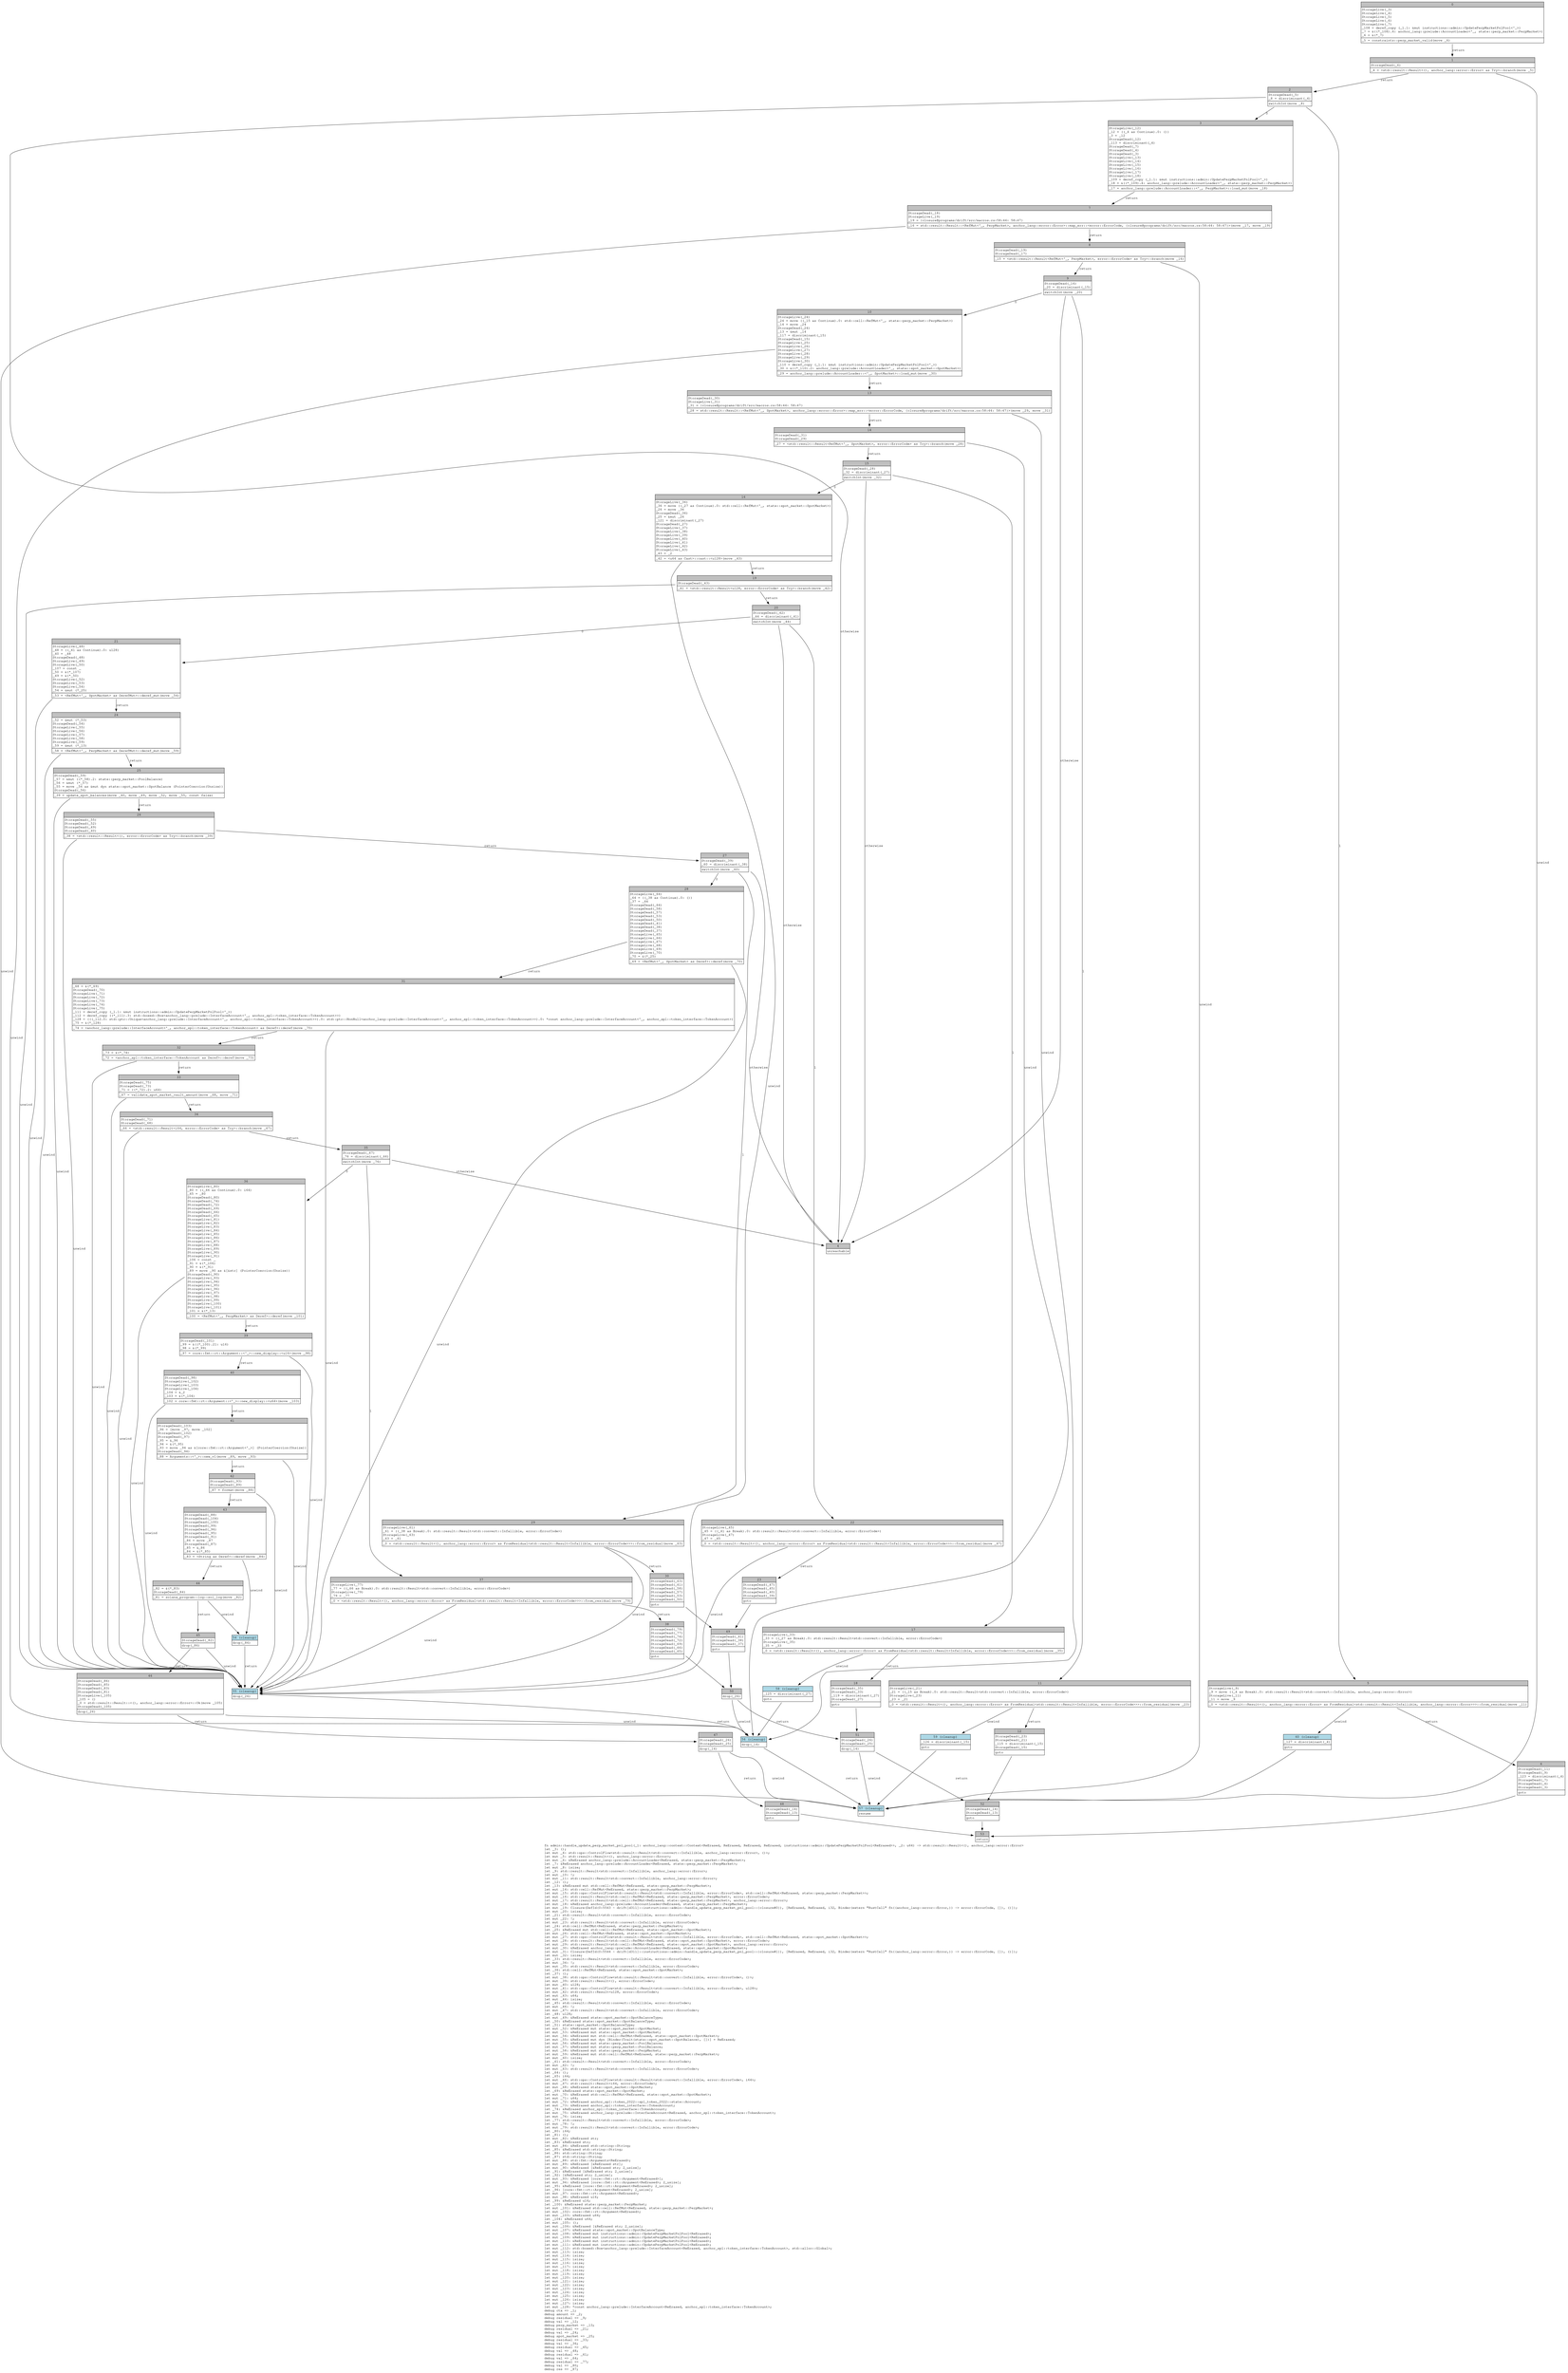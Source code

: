 digraph Mir_0_5540 {
    graph [fontname="Courier, monospace"];
    node [fontname="Courier, monospace"];
    edge [fontname="Courier, monospace"];
    label=<fn admin::handle_update_perp_market_pnl_pool(_1: anchor_lang::context::Context&lt;ReErased, ReErased, ReErased, ReErased, instructions::admin::UpdatePerpMarketPnlPool&lt;ReErased&gt;&gt;, _2: u64) -&gt; std::result::Result&lt;(), anchor_lang::error::Error&gt;<br align="left"/>let _3: ();<br align="left"/>let mut _4: std::ops::ControlFlow&lt;std::result::Result&lt;std::convert::Infallible, anchor_lang::error::Error&gt;, ()&gt;;<br align="left"/>let mut _5: std::result::Result&lt;(), anchor_lang::error::Error&gt;;<br align="left"/>let mut _6: &amp;ReErased anchor_lang::prelude::AccountLoader&lt;ReErased, state::perp_market::PerpMarket&gt;;<br align="left"/>let _7: &amp;ReErased anchor_lang::prelude::AccountLoader&lt;ReErased, state::perp_market::PerpMarket&gt;;<br align="left"/>let mut _8: isize;<br align="left"/>let _9: std::result::Result&lt;std::convert::Infallible, anchor_lang::error::Error&gt;;<br align="left"/>let mut _10: !;<br align="left"/>let mut _11: std::result::Result&lt;std::convert::Infallible, anchor_lang::error::Error&gt;;<br align="left"/>let _12: ();<br align="left"/>let _13: &amp;ReErased mut std::cell::RefMut&lt;ReErased, state::perp_market::PerpMarket&gt;;<br align="left"/>let mut _14: std::cell::RefMut&lt;ReErased, state::perp_market::PerpMarket&gt;;<br align="left"/>let mut _15: std::ops::ControlFlow&lt;std::result::Result&lt;std::convert::Infallible, error::ErrorCode&gt;, std::cell::RefMut&lt;ReErased, state::perp_market::PerpMarket&gt;&gt;;<br align="left"/>let mut _16: std::result::Result&lt;std::cell::RefMut&lt;ReErased, state::perp_market::PerpMarket&gt;, error::ErrorCode&gt;;<br align="left"/>let mut _17: std::result::Result&lt;std::cell::RefMut&lt;ReErased, state::perp_market::PerpMarket&gt;, anchor_lang::error::Error&gt;;<br align="left"/>let mut _18: &amp;ReErased anchor_lang::prelude::AccountLoader&lt;ReErased, state::perp_market::PerpMarket&gt;;<br align="left"/>let mut _19: Closure(DefId(0:5543 ~ drift[d311]::instructions::admin::handle_update_perp_market_pnl_pool::{closure#0}), [ReErased, ReErased, i32, Binder(extern &quot;RustCall&quot; fn((anchor_lang::error::Error,)) -&gt; error::ErrorCode, []), ()]);<br align="left"/>let mut _20: isize;<br align="left"/>let _21: std::result::Result&lt;std::convert::Infallible, error::ErrorCode&gt;;<br align="left"/>let mut _22: !;<br align="left"/>let mut _23: std::result::Result&lt;std::convert::Infallible, error::ErrorCode&gt;;<br align="left"/>let _24: std::cell::RefMut&lt;ReErased, state::perp_market::PerpMarket&gt;;<br align="left"/>let _25: &amp;ReErased mut std::cell::RefMut&lt;ReErased, state::spot_market::SpotMarket&gt;;<br align="left"/>let mut _26: std::cell::RefMut&lt;ReErased, state::spot_market::SpotMarket&gt;;<br align="left"/>let mut _27: std::ops::ControlFlow&lt;std::result::Result&lt;std::convert::Infallible, error::ErrorCode&gt;, std::cell::RefMut&lt;ReErased, state::spot_market::SpotMarket&gt;&gt;;<br align="left"/>let mut _28: std::result::Result&lt;std::cell::RefMut&lt;ReErased, state::spot_market::SpotMarket&gt;, error::ErrorCode&gt;;<br align="left"/>let mut _29: std::result::Result&lt;std::cell::RefMut&lt;ReErased, state::spot_market::SpotMarket&gt;, anchor_lang::error::Error&gt;;<br align="left"/>let mut _30: &amp;ReErased anchor_lang::prelude::AccountLoader&lt;ReErased, state::spot_market::SpotMarket&gt;;<br align="left"/>let mut _31: Closure(DefId(0:5544 ~ drift[d311]::instructions::admin::handle_update_perp_market_pnl_pool::{closure#1}), [ReErased, ReErased, i32, Binder(extern &quot;RustCall&quot; fn((anchor_lang::error::Error,)) -&gt; error::ErrorCode, []), ()]);<br align="left"/>let mut _32: isize;<br align="left"/>let _33: std::result::Result&lt;std::convert::Infallible, error::ErrorCode&gt;;<br align="left"/>let mut _34: !;<br align="left"/>let mut _35: std::result::Result&lt;std::convert::Infallible, error::ErrorCode&gt;;<br align="left"/>let _36: std::cell::RefMut&lt;ReErased, state::spot_market::SpotMarket&gt;;<br align="left"/>let _37: ();<br align="left"/>let mut _38: std::ops::ControlFlow&lt;std::result::Result&lt;std::convert::Infallible, error::ErrorCode&gt;, ()&gt;;<br align="left"/>let mut _39: std::result::Result&lt;(), error::ErrorCode&gt;;<br align="left"/>let mut _40: u128;<br align="left"/>let mut _41: std::ops::ControlFlow&lt;std::result::Result&lt;std::convert::Infallible, error::ErrorCode&gt;, u128&gt;;<br align="left"/>let mut _42: std::result::Result&lt;u128, error::ErrorCode&gt;;<br align="left"/>let mut _43: u64;<br align="left"/>let mut _44: isize;<br align="left"/>let _45: std::result::Result&lt;std::convert::Infallible, error::ErrorCode&gt;;<br align="left"/>let mut _46: !;<br align="left"/>let mut _47: std::result::Result&lt;std::convert::Infallible, error::ErrorCode&gt;;<br align="left"/>let _48: u128;<br align="left"/>let mut _49: &amp;ReErased state::spot_market::SpotBalanceType;<br align="left"/>let _50: &amp;ReErased state::spot_market::SpotBalanceType;<br align="left"/>let _51: state::spot_market::SpotBalanceType;<br align="left"/>let mut _52: &amp;ReErased mut state::spot_market::SpotMarket;<br align="left"/>let mut _53: &amp;ReErased mut state::spot_market::SpotMarket;<br align="left"/>let mut _54: &amp;ReErased mut std::cell::RefMut&lt;ReErased, state::spot_market::SpotMarket&gt;;<br align="left"/>let mut _55: &amp;ReErased mut dyn [Binder(Trait(state::spot_market::SpotBalance), [])] + ReErased;<br align="left"/>let mut _56: &amp;ReErased mut state::perp_market::PoolBalance;<br align="left"/>let mut _57: &amp;ReErased mut state::perp_market::PoolBalance;<br align="left"/>let mut _58: &amp;ReErased mut state::perp_market::PerpMarket;<br align="left"/>let mut _59: &amp;ReErased mut std::cell::RefMut&lt;ReErased, state::perp_market::PerpMarket&gt;;<br align="left"/>let mut _60: isize;<br align="left"/>let _61: std::result::Result&lt;std::convert::Infallible, error::ErrorCode&gt;;<br align="left"/>let mut _62: !;<br align="left"/>let mut _63: std::result::Result&lt;std::convert::Infallible, error::ErrorCode&gt;;<br align="left"/>let _64: ();<br align="left"/>let _65: i64;<br align="left"/>let mut _66: std::ops::ControlFlow&lt;std::result::Result&lt;std::convert::Infallible, error::ErrorCode&gt;, i64&gt;;<br align="left"/>let mut _67: std::result::Result&lt;i64, error::ErrorCode&gt;;<br align="left"/>let mut _68: &amp;ReErased state::spot_market::SpotMarket;<br align="left"/>let _69: &amp;ReErased state::spot_market::SpotMarket;<br align="left"/>let mut _70: &amp;ReErased std::cell::RefMut&lt;ReErased, state::spot_market::SpotMarket&gt;;<br align="left"/>let mut _71: u64;<br align="left"/>let mut _72: &amp;ReErased anchor_spl::token_2022::spl_token_2022::state::Account;<br align="left"/>let mut _73: &amp;ReErased anchor_spl::token_interface::TokenAccount;<br align="left"/>let _74: &amp;ReErased anchor_spl::token_interface::TokenAccount;<br align="left"/>let mut _75: &amp;ReErased anchor_lang::prelude::InterfaceAccount&lt;ReErased, anchor_spl::token_interface::TokenAccount&gt;;<br align="left"/>let mut _76: isize;<br align="left"/>let _77: std::result::Result&lt;std::convert::Infallible, error::ErrorCode&gt;;<br align="left"/>let mut _78: !;<br align="left"/>let mut _79: std::result::Result&lt;std::convert::Infallible, error::ErrorCode&gt;;<br align="left"/>let _80: i64;<br align="left"/>let _81: ();<br align="left"/>let mut _82: &amp;ReErased str;<br align="left"/>let _83: &amp;ReErased str;<br align="left"/>let mut _84: &amp;ReErased std::string::String;<br align="left"/>let _85: &amp;ReErased std::string::String;<br align="left"/>let _86: std::string::String;<br align="left"/>let _87: std::string::String;<br align="left"/>let mut _88: std::fmt::Arguments&lt;ReErased&gt;;<br align="left"/>let mut _89: &amp;ReErased [&amp;ReErased str];<br align="left"/>let mut _90: &amp;ReErased [&amp;ReErased str; 2_usize];<br align="left"/>let _91: &amp;ReErased [&amp;ReErased str; 2_usize];<br align="left"/>let _92: [&amp;ReErased str; 2_usize];<br align="left"/>let mut _93: &amp;ReErased [core::fmt::rt::Argument&lt;ReErased&gt;];<br align="left"/>let mut _94: &amp;ReErased [core::fmt::rt::Argument&lt;ReErased&gt;; 2_usize];<br align="left"/>let _95: &amp;ReErased [core::fmt::rt::Argument&lt;ReErased&gt;; 2_usize];<br align="left"/>let _96: [core::fmt::rt::Argument&lt;ReErased&gt;; 2_usize];<br align="left"/>let mut _97: core::fmt::rt::Argument&lt;ReErased&gt;;<br align="left"/>let mut _98: &amp;ReErased u16;<br align="left"/>let _99: &amp;ReErased u16;<br align="left"/>let _100: &amp;ReErased state::perp_market::PerpMarket;<br align="left"/>let mut _101: &amp;ReErased std::cell::RefMut&lt;ReErased, state::perp_market::PerpMarket&gt;;<br align="left"/>let mut _102: core::fmt::rt::Argument&lt;ReErased&gt;;<br align="left"/>let mut _103: &amp;ReErased u64;<br align="left"/>let _104: &amp;ReErased u64;<br align="left"/>let mut _105: ();<br align="left"/>let mut _106: &amp;ReErased [&amp;ReErased str; 2_usize];<br align="left"/>let mut _107: &amp;ReErased state::spot_market::SpotBalanceType;<br align="left"/>let mut _108: &amp;ReErased mut instructions::admin::UpdatePerpMarketPnlPool&lt;ReErased&gt;;<br align="left"/>let mut _109: &amp;ReErased mut instructions::admin::UpdatePerpMarketPnlPool&lt;ReErased&gt;;<br align="left"/>let mut _110: &amp;ReErased mut instructions::admin::UpdatePerpMarketPnlPool&lt;ReErased&gt;;<br align="left"/>let mut _111: &amp;ReErased mut instructions::admin::UpdatePerpMarketPnlPool&lt;ReErased&gt;;<br align="left"/>let mut _112: std::boxed::Box&lt;anchor_lang::prelude::InterfaceAccount&lt;ReErased, anchor_spl::token_interface::TokenAccount&gt;, std::alloc::Global&gt;;<br align="left"/>let mut _113: isize;<br align="left"/>let mut _114: isize;<br align="left"/>let mut _115: isize;<br align="left"/>let mut _116: isize;<br align="left"/>let mut _117: isize;<br align="left"/>let mut _118: isize;<br align="left"/>let mut _119: isize;<br align="left"/>let mut _120: isize;<br align="left"/>let mut _121: isize;<br align="left"/>let mut _122: isize;<br align="left"/>let mut _123: isize;<br align="left"/>let mut _124: isize;<br align="left"/>let mut _125: isize;<br align="left"/>let mut _126: isize;<br align="left"/>let mut _127: isize;<br align="left"/>let mut _128: *const anchor_lang::prelude::InterfaceAccount&lt;ReErased, anchor_spl::token_interface::TokenAccount&gt;;<br align="left"/>debug ctx =&gt; _1;<br align="left"/>debug amount =&gt; _2;<br align="left"/>debug residual =&gt; _9;<br align="left"/>debug val =&gt; _12;<br align="left"/>debug perp_market =&gt; _13;<br align="left"/>debug residual =&gt; _21;<br align="left"/>debug val =&gt; _24;<br align="left"/>debug spot_market =&gt; _25;<br align="left"/>debug residual =&gt; _33;<br align="left"/>debug val =&gt; _36;<br align="left"/>debug residual =&gt; _45;<br align="left"/>debug val =&gt; _48;<br align="left"/>debug residual =&gt; _61;<br align="left"/>debug val =&gt; _64;<br align="left"/>debug residual =&gt; _77;<br align="left"/>debug val =&gt; _80;<br align="left"/>debug res =&gt; _87;<br align="left"/>>;
    bb0__0_5540 [shape="none", label=<<table border="0" cellborder="1" cellspacing="0"><tr><td bgcolor="gray" align="center" colspan="1">0</td></tr><tr><td align="left" balign="left">StorageLive(_3)<br/>StorageLive(_4)<br/>StorageLive(_5)<br/>StorageLive(_6)<br/>StorageLive(_7)<br/>_108 = deref_copy (_1.1: &amp;mut instructions::admin::UpdatePerpMarketPnlPool&lt;'_&gt;)<br/>_7 = &amp;((*_108).4: anchor_lang::prelude::AccountLoader&lt;'_, state::perp_market::PerpMarket&gt;)<br/>_6 = &amp;(*_7)<br/></td></tr><tr><td align="left">_5 = constraints::perp_market_valid(move _6)</td></tr></table>>];
    bb1__0_5540 [shape="none", label=<<table border="0" cellborder="1" cellspacing="0"><tr><td bgcolor="gray" align="center" colspan="1">1</td></tr><tr><td align="left" balign="left">StorageDead(_6)<br/></td></tr><tr><td align="left">_4 = &lt;std::result::Result&lt;(), anchor_lang::error::Error&gt; as Try&gt;::branch(move _5)</td></tr></table>>];
    bb2__0_5540 [shape="none", label=<<table border="0" cellborder="1" cellspacing="0"><tr><td bgcolor="gray" align="center" colspan="1">2</td></tr><tr><td align="left" balign="left">StorageDead(_5)<br/>_8 = discriminant(_4)<br/></td></tr><tr><td align="left">switchInt(move _8)</td></tr></table>>];
    bb3__0_5540 [shape="none", label=<<table border="0" cellborder="1" cellspacing="0"><tr><td bgcolor="gray" align="center" colspan="1">3</td></tr><tr><td align="left" balign="left">StorageLive(_12)<br/>_12 = ((_4 as Continue).0: ())<br/>_3 = _12<br/>StorageDead(_12)<br/>_113 = discriminant(_4)<br/>StorageDead(_7)<br/>StorageDead(_4)<br/>StorageDead(_3)<br/>StorageLive(_13)<br/>StorageLive(_14)<br/>StorageLive(_15)<br/>StorageLive(_16)<br/>StorageLive(_17)<br/>StorageLive(_18)<br/>_109 = deref_copy (_1.1: &amp;mut instructions::admin::UpdatePerpMarketPnlPool&lt;'_&gt;)<br/>_18 = &amp;((*_109).4: anchor_lang::prelude::AccountLoader&lt;'_, state::perp_market::PerpMarket&gt;)<br/></td></tr><tr><td align="left">_17 = anchor_lang::prelude::AccountLoader::&lt;'_, PerpMarket&gt;::load_mut(move _18)</td></tr></table>>];
    bb4__0_5540 [shape="none", label=<<table border="0" cellborder="1" cellspacing="0"><tr><td bgcolor="gray" align="center" colspan="1">4</td></tr><tr><td align="left">unreachable</td></tr></table>>];
    bb5__0_5540 [shape="none", label=<<table border="0" cellborder="1" cellspacing="0"><tr><td bgcolor="gray" align="center" colspan="1">5</td></tr><tr><td align="left" balign="left">StorageLive(_9)<br/>_9 = move ((_4 as Break).0: std::result::Result&lt;std::convert::Infallible, anchor_lang::error::Error&gt;)<br/>StorageLive(_11)<br/>_11 = move _9<br/></td></tr><tr><td align="left">_0 = &lt;std::result::Result&lt;(), anchor_lang::error::Error&gt; as FromResidual&lt;std::result::Result&lt;Infallible, anchor_lang::error::Error&gt;&gt;&gt;::from_residual(move _11)</td></tr></table>>];
    bb6__0_5540 [shape="none", label=<<table border="0" cellborder="1" cellspacing="0"><tr><td bgcolor="gray" align="center" colspan="1">6</td></tr><tr><td align="left" balign="left">StorageDead(_11)<br/>StorageDead(_9)<br/>_123 = discriminant(_4)<br/>StorageDead(_7)<br/>StorageDead(_4)<br/>StorageDead(_3)<br/></td></tr><tr><td align="left">goto</td></tr></table>>];
    bb7__0_5540 [shape="none", label=<<table border="0" cellborder="1" cellspacing="0"><tr><td bgcolor="gray" align="center" colspan="1">7</td></tr><tr><td align="left" balign="left">StorageDead(_18)<br/>StorageLive(_19)<br/>_19 = {closure@programs/drift/src/macros.rs:58:44: 58:47}<br/></td></tr><tr><td align="left">_16 = std::result::Result::&lt;RefMut&lt;'_, PerpMarket&gt;, anchor_lang::error::Error&gt;::map_err::&lt;error::ErrorCode, {closure@programs/drift/src/macros.rs:58:44: 58:47}&gt;(move _17, move _19)</td></tr></table>>];
    bb8__0_5540 [shape="none", label=<<table border="0" cellborder="1" cellspacing="0"><tr><td bgcolor="gray" align="center" colspan="1">8</td></tr><tr><td align="left" balign="left">StorageDead(_19)<br/>StorageDead(_17)<br/></td></tr><tr><td align="left">_15 = &lt;std::result::Result&lt;RefMut&lt;'_, PerpMarket&gt;, error::ErrorCode&gt; as Try&gt;::branch(move _16)</td></tr></table>>];
    bb9__0_5540 [shape="none", label=<<table border="0" cellborder="1" cellspacing="0"><tr><td bgcolor="gray" align="center" colspan="1">9</td></tr><tr><td align="left" balign="left">StorageDead(_16)<br/>_20 = discriminant(_15)<br/></td></tr><tr><td align="left">switchInt(move _20)</td></tr></table>>];
    bb10__0_5540 [shape="none", label=<<table border="0" cellborder="1" cellspacing="0"><tr><td bgcolor="gray" align="center" colspan="1">10</td></tr><tr><td align="left" balign="left">StorageLive(_24)<br/>_24 = move ((_15 as Continue).0: std::cell::RefMut&lt;'_, state::perp_market::PerpMarket&gt;)<br/>_14 = move _24<br/>StorageDead(_24)<br/>_13 = &amp;mut _14<br/>_117 = discriminant(_15)<br/>StorageDead(_15)<br/>StorageLive(_25)<br/>StorageLive(_26)<br/>StorageLive(_27)<br/>StorageLive(_28)<br/>StorageLive(_29)<br/>StorageLive(_30)<br/>_110 = deref_copy (_1.1: &amp;mut instructions::admin::UpdatePerpMarketPnlPool&lt;'_&gt;)<br/>_30 = &amp;((*_110).2: anchor_lang::prelude::AccountLoader&lt;'_, state::spot_market::SpotMarket&gt;)<br/></td></tr><tr><td align="left">_29 = anchor_lang::prelude::AccountLoader::&lt;'_, SpotMarket&gt;::load_mut(move _30)</td></tr></table>>];
    bb11__0_5540 [shape="none", label=<<table border="0" cellborder="1" cellspacing="0"><tr><td bgcolor="gray" align="center" colspan="1">11</td></tr><tr><td align="left" balign="left">StorageLive(_21)<br/>_21 = ((_15 as Break).0: std::result::Result&lt;std::convert::Infallible, error::ErrorCode&gt;)<br/>StorageLive(_23)<br/>_23 = _21<br/></td></tr><tr><td align="left">_0 = &lt;std::result::Result&lt;(), anchor_lang::error::Error&gt; as FromResidual&lt;std::result::Result&lt;Infallible, error::ErrorCode&gt;&gt;&gt;::from_residual(move _23)</td></tr></table>>];
    bb12__0_5540 [shape="none", label=<<table border="0" cellborder="1" cellspacing="0"><tr><td bgcolor="gray" align="center" colspan="1">12</td></tr><tr><td align="left" balign="left">StorageDead(_23)<br/>StorageDead(_21)<br/>_115 = discriminant(_15)<br/>StorageDead(_15)<br/></td></tr><tr><td align="left">goto</td></tr></table>>];
    bb13__0_5540 [shape="none", label=<<table border="0" cellborder="1" cellspacing="0"><tr><td bgcolor="gray" align="center" colspan="1">13</td></tr><tr><td align="left" balign="left">StorageDead(_30)<br/>StorageLive(_31)<br/>_31 = {closure@programs/drift/src/macros.rs:58:44: 58:47}<br/></td></tr><tr><td align="left">_28 = std::result::Result::&lt;RefMut&lt;'_, SpotMarket&gt;, anchor_lang::error::Error&gt;::map_err::&lt;error::ErrorCode, {closure@programs/drift/src/macros.rs:58:44: 58:47}&gt;(move _29, move _31)</td></tr></table>>];
    bb14__0_5540 [shape="none", label=<<table border="0" cellborder="1" cellspacing="0"><tr><td bgcolor="gray" align="center" colspan="1">14</td></tr><tr><td align="left" balign="left">StorageDead(_31)<br/>StorageDead(_29)<br/></td></tr><tr><td align="left">_27 = &lt;std::result::Result&lt;RefMut&lt;'_, SpotMarket&gt;, error::ErrorCode&gt; as Try&gt;::branch(move _28)</td></tr></table>>];
    bb15__0_5540 [shape="none", label=<<table border="0" cellborder="1" cellspacing="0"><tr><td bgcolor="gray" align="center" colspan="1">15</td></tr><tr><td align="left" balign="left">StorageDead(_28)<br/>_32 = discriminant(_27)<br/></td></tr><tr><td align="left">switchInt(move _32)</td></tr></table>>];
    bb16__0_5540 [shape="none", label=<<table border="0" cellborder="1" cellspacing="0"><tr><td bgcolor="gray" align="center" colspan="1">16</td></tr><tr><td align="left" balign="left">StorageLive(_36)<br/>_36 = move ((_27 as Continue).0: std::cell::RefMut&lt;'_, state::spot_market::SpotMarket&gt;)<br/>_26 = move _36<br/>StorageDead(_36)<br/>_25 = &amp;mut _26<br/>_121 = discriminant(_27)<br/>StorageDead(_27)<br/>StorageLive(_37)<br/>StorageLive(_38)<br/>StorageLive(_39)<br/>StorageLive(_40)<br/>StorageLive(_41)<br/>StorageLive(_42)<br/>StorageLive(_43)<br/>_43 = _2<br/></td></tr><tr><td align="left">_42 = &lt;u64 as Cast&gt;::cast::&lt;u128&gt;(move _43)</td></tr></table>>];
    bb17__0_5540 [shape="none", label=<<table border="0" cellborder="1" cellspacing="0"><tr><td bgcolor="gray" align="center" colspan="1">17</td></tr><tr><td align="left" balign="left">StorageLive(_33)<br/>_33 = ((_27 as Break).0: std::result::Result&lt;std::convert::Infallible, error::ErrorCode&gt;)<br/>StorageLive(_35)<br/>_35 = _33<br/></td></tr><tr><td align="left">_0 = &lt;std::result::Result&lt;(), anchor_lang::error::Error&gt; as FromResidual&lt;std::result::Result&lt;Infallible, error::ErrorCode&gt;&gt;&gt;::from_residual(move _35)</td></tr></table>>];
    bb18__0_5540 [shape="none", label=<<table border="0" cellborder="1" cellspacing="0"><tr><td bgcolor="gray" align="center" colspan="1">18</td></tr><tr><td align="left" balign="left">StorageDead(_35)<br/>StorageDead(_33)<br/>_119 = discriminant(_27)<br/>StorageDead(_27)<br/></td></tr><tr><td align="left">goto</td></tr></table>>];
    bb19__0_5540 [shape="none", label=<<table border="0" cellborder="1" cellspacing="0"><tr><td bgcolor="gray" align="center" colspan="1">19</td></tr><tr><td align="left" balign="left">StorageDead(_43)<br/></td></tr><tr><td align="left">_41 = &lt;std::result::Result&lt;u128, error::ErrorCode&gt; as Try&gt;::branch(move _42)</td></tr></table>>];
    bb20__0_5540 [shape="none", label=<<table border="0" cellborder="1" cellspacing="0"><tr><td bgcolor="gray" align="center" colspan="1">20</td></tr><tr><td align="left" balign="left">StorageDead(_42)<br/>_44 = discriminant(_41)<br/></td></tr><tr><td align="left">switchInt(move _44)</td></tr></table>>];
    bb21__0_5540 [shape="none", label=<<table border="0" cellborder="1" cellspacing="0"><tr><td bgcolor="gray" align="center" colspan="1">21</td></tr><tr><td align="left" balign="left">StorageLive(_48)<br/>_48 = ((_41 as Continue).0: u128)<br/>_40 = _48<br/>StorageDead(_48)<br/>StorageLive(_49)<br/>StorageLive(_50)<br/>_107 = const _<br/>_50 = &amp;(*_107)<br/>_49 = &amp;(*_50)<br/>StorageLive(_52)<br/>StorageLive(_53)<br/>StorageLive(_54)<br/>_54 = &amp;mut (*_25)<br/></td></tr><tr><td align="left">_53 = &lt;RefMut&lt;'_, SpotMarket&gt; as DerefMut&gt;::deref_mut(move _54)</td></tr></table>>];
    bb22__0_5540 [shape="none", label=<<table border="0" cellborder="1" cellspacing="0"><tr><td bgcolor="gray" align="center" colspan="1">22</td></tr><tr><td align="left" balign="left">StorageLive(_45)<br/>_45 = ((_41 as Break).0: std::result::Result&lt;std::convert::Infallible, error::ErrorCode&gt;)<br/>StorageLive(_47)<br/>_47 = _45<br/></td></tr><tr><td align="left">_0 = &lt;std::result::Result&lt;(), anchor_lang::error::Error&gt; as FromResidual&lt;std::result::Result&lt;Infallible, error::ErrorCode&gt;&gt;&gt;::from_residual(move _47)</td></tr></table>>];
    bb23__0_5540 [shape="none", label=<<table border="0" cellborder="1" cellspacing="0"><tr><td bgcolor="gray" align="center" colspan="1">23</td></tr><tr><td align="left" balign="left">StorageDead(_47)<br/>StorageDead(_45)<br/>StorageDead(_40)<br/>StorageDead(_39)<br/></td></tr><tr><td align="left">goto</td></tr></table>>];
    bb24__0_5540 [shape="none", label=<<table border="0" cellborder="1" cellspacing="0"><tr><td bgcolor="gray" align="center" colspan="1">24</td></tr><tr><td align="left" balign="left">_52 = &amp;mut (*_53)<br/>StorageDead(_54)<br/>StorageLive(_55)<br/>StorageLive(_56)<br/>StorageLive(_57)<br/>StorageLive(_58)<br/>StorageLive(_59)<br/>_59 = &amp;mut (*_13)<br/></td></tr><tr><td align="left">_58 = &lt;RefMut&lt;'_, PerpMarket&gt; as DerefMut&gt;::deref_mut(move _59)</td></tr></table>>];
    bb25__0_5540 [shape="none", label=<<table border="0" cellborder="1" cellspacing="0"><tr><td bgcolor="gray" align="center" colspan="1">25</td></tr><tr><td align="left" balign="left">StorageDead(_59)<br/>_57 = &amp;mut ((*_58).2: state::perp_market::PoolBalance)<br/>_56 = &amp;mut (*_57)<br/>_55 = move _56 as &amp;mut dyn state::spot_market::SpotBalance (PointerCoercion(Unsize))<br/>StorageDead(_56)<br/></td></tr><tr><td align="left">_39 = update_spot_balances(move _40, move _49, move _52, move _55, const false)</td></tr></table>>];
    bb26__0_5540 [shape="none", label=<<table border="0" cellborder="1" cellspacing="0"><tr><td bgcolor="gray" align="center" colspan="1">26</td></tr><tr><td align="left" balign="left">StorageDead(_55)<br/>StorageDead(_52)<br/>StorageDead(_49)<br/>StorageDead(_40)<br/></td></tr><tr><td align="left">_38 = &lt;std::result::Result&lt;(), error::ErrorCode&gt; as Try&gt;::branch(move _39)</td></tr></table>>];
    bb27__0_5540 [shape="none", label=<<table border="0" cellborder="1" cellspacing="0"><tr><td bgcolor="gray" align="center" colspan="1">27</td></tr><tr><td align="left" balign="left">StorageDead(_39)<br/>_60 = discriminant(_38)<br/></td></tr><tr><td align="left">switchInt(move _60)</td></tr></table>>];
    bb28__0_5540 [shape="none", label=<<table border="0" cellborder="1" cellspacing="0"><tr><td bgcolor="gray" align="center" colspan="1">28</td></tr><tr><td align="left" balign="left">StorageLive(_64)<br/>_64 = ((_38 as Continue).0: ())<br/>_37 = _64<br/>StorageDead(_64)<br/>StorageDead(_58)<br/>StorageDead(_57)<br/>StorageDead(_53)<br/>StorageDead(_50)<br/>StorageDead(_41)<br/>StorageDead(_38)<br/>StorageDead(_37)<br/>StorageLive(_65)<br/>StorageLive(_66)<br/>StorageLive(_67)<br/>StorageLive(_68)<br/>StorageLive(_69)<br/>StorageLive(_70)<br/>_70 = &amp;(*_25)<br/></td></tr><tr><td align="left">_69 = &lt;RefMut&lt;'_, SpotMarket&gt; as Deref&gt;::deref(move _70)</td></tr></table>>];
    bb29__0_5540 [shape="none", label=<<table border="0" cellborder="1" cellspacing="0"><tr><td bgcolor="gray" align="center" colspan="1">29</td></tr><tr><td align="left" balign="left">StorageLive(_61)<br/>_61 = ((_38 as Break).0: std::result::Result&lt;std::convert::Infallible, error::ErrorCode&gt;)<br/>StorageLive(_63)<br/>_63 = _61<br/></td></tr><tr><td align="left">_0 = &lt;std::result::Result&lt;(), anchor_lang::error::Error&gt; as FromResidual&lt;std::result::Result&lt;Infallible, error::ErrorCode&gt;&gt;&gt;::from_residual(move _63)</td></tr></table>>];
    bb30__0_5540 [shape="none", label=<<table border="0" cellborder="1" cellspacing="0"><tr><td bgcolor="gray" align="center" colspan="1">30</td></tr><tr><td align="left" balign="left">StorageDead(_63)<br/>StorageDead(_61)<br/>StorageDead(_58)<br/>StorageDead(_57)<br/>StorageDead(_53)<br/>StorageDead(_50)<br/></td></tr><tr><td align="left">goto</td></tr></table>>];
    bb31__0_5540 [shape="none", label=<<table border="0" cellborder="1" cellspacing="0"><tr><td bgcolor="gray" align="center" colspan="1">31</td></tr><tr><td align="left" balign="left">_68 = &amp;(*_69)<br/>StorageDead(_70)<br/>StorageLive(_71)<br/>StorageLive(_72)<br/>StorageLive(_73)<br/>StorageLive(_74)<br/>StorageLive(_75)<br/>_111 = deref_copy (_1.1: &amp;mut instructions::admin::UpdatePerpMarketPnlPool&lt;'_&gt;)<br/>_112 = deref_copy ((*_111).3: std::boxed::Box&lt;anchor_lang::prelude::InterfaceAccount&lt;'_, anchor_spl::token_interface::TokenAccount&gt;&gt;)<br/>_128 = (((_112.0: std::ptr::Unique&lt;anchor_lang::prelude::InterfaceAccount&lt;'_, anchor_spl::token_interface::TokenAccount&gt;&gt;).0: std::ptr::NonNull&lt;anchor_lang::prelude::InterfaceAccount&lt;'_, anchor_spl::token_interface::TokenAccount&gt;&gt;).0: *const anchor_lang::prelude::InterfaceAccount&lt;'_, anchor_spl::token_interface::TokenAccount&gt;)<br/>_75 = &amp;(*_128)<br/></td></tr><tr><td align="left">_74 = &lt;anchor_lang::prelude::InterfaceAccount&lt;'_, anchor_spl::token_interface::TokenAccount&gt; as Deref&gt;::deref(move _75)</td></tr></table>>];
    bb32__0_5540 [shape="none", label=<<table border="0" cellborder="1" cellspacing="0"><tr><td bgcolor="gray" align="center" colspan="1">32</td></tr><tr><td align="left" balign="left">_73 = &amp;(*_74)<br/></td></tr><tr><td align="left">_72 = &lt;anchor_spl::token_interface::TokenAccount as Deref&gt;::deref(move _73)</td></tr></table>>];
    bb33__0_5540 [shape="none", label=<<table border="0" cellborder="1" cellspacing="0"><tr><td bgcolor="gray" align="center" colspan="1">33</td></tr><tr><td align="left" balign="left">StorageDead(_75)<br/>StorageDead(_73)<br/>_71 = ((*_72).2: u64)<br/></td></tr><tr><td align="left">_67 = validate_spot_market_vault_amount(move _68, move _71)</td></tr></table>>];
    bb34__0_5540 [shape="none", label=<<table border="0" cellborder="1" cellspacing="0"><tr><td bgcolor="gray" align="center" colspan="1">34</td></tr><tr><td align="left" balign="left">StorageDead(_71)<br/>StorageDead(_68)<br/></td></tr><tr><td align="left">_66 = &lt;std::result::Result&lt;i64, error::ErrorCode&gt; as Try&gt;::branch(move _67)</td></tr></table>>];
    bb35__0_5540 [shape="none", label=<<table border="0" cellborder="1" cellspacing="0"><tr><td bgcolor="gray" align="center" colspan="1">35</td></tr><tr><td align="left" balign="left">StorageDead(_67)<br/>_76 = discriminant(_66)<br/></td></tr><tr><td align="left">switchInt(move _76)</td></tr></table>>];
    bb36__0_5540 [shape="none", label=<<table border="0" cellborder="1" cellspacing="0"><tr><td bgcolor="gray" align="center" colspan="1">36</td></tr><tr><td align="left" balign="left">StorageLive(_80)<br/>_80 = ((_66 as Continue).0: i64)<br/>_65 = _80<br/>StorageDead(_80)<br/>StorageDead(_74)<br/>StorageDead(_72)<br/>StorageDead(_69)<br/>StorageDead(_66)<br/>StorageDead(_65)<br/>StorageLive(_81)<br/>StorageLive(_82)<br/>StorageLive(_83)<br/>StorageLive(_84)<br/>StorageLive(_85)<br/>StorageLive(_86)<br/>StorageLive(_87)<br/>StorageLive(_88)<br/>StorageLive(_89)<br/>StorageLive(_90)<br/>StorageLive(_91)<br/>_106 = const _<br/>_91 = &amp;(*_106)<br/>_90 = &amp;(*_91)<br/>_89 = move _90 as &amp;[&amp;str] (PointerCoercion(Unsize))<br/>StorageDead(_90)<br/>StorageLive(_93)<br/>StorageLive(_94)<br/>StorageLive(_95)<br/>StorageLive(_96)<br/>StorageLive(_97)<br/>StorageLive(_98)<br/>StorageLive(_99)<br/>StorageLive(_100)<br/>StorageLive(_101)<br/>_101 = &amp;(*_13)<br/></td></tr><tr><td align="left">_100 = &lt;RefMut&lt;'_, PerpMarket&gt; as Deref&gt;::deref(move _101)</td></tr></table>>];
    bb37__0_5540 [shape="none", label=<<table border="0" cellborder="1" cellspacing="0"><tr><td bgcolor="gray" align="center" colspan="1">37</td></tr><tr><td align="left" balign="left">StorageLive(_77)<br/>_77 = ((_66 as Break).0: std::result::Result&lt;std::convert::Infallible, error::ErrorCode&gt;)<br/>StorageLive(_79)<br/>_79 = _77<br/></td></tr><tr><td align="left">_0 = &lt;std::result::Result&lt;(), anchor_lang::error::Error&gt; as FromResidual&lt;std::result::Result&lt;Infallible, error::ErrorCode&gt;&gt;&gt;::from_residual(move _79)</td></tr></table>>];
    bb38__0_5540 [shape="none", label=<<table border="0" cellborder="1" cellspacing="0"><tr><td bgcolor="gray" align="center" colspan="1">38</td></tr><tr><td align="left" balign="left">StorageDead(_79)<br/>StorageDead(_77)<br/>StorageDead(_74)<br/>StorageDead(_72)<br/>StorageDead(_69)<br/>StorageDead(_66)<br/>StorageDead(_65)<br/></td></tr><tr><td align="left">goto</td></tr></table>>];
    bb39__0_5540 [shape="none", label=<<table border="0" cellborder="1" cellspacing="0"><tr><td bgcolor="gray" align="center" colspan="1">39</td></tr><tr><td align="left" balign="left">StorageDead(_101)<br/>_99 = &amp;((*_100).21: u16)<br/>_98 = &amp;(*_99)<br/></td></tr><tr><td align="left">_97 = core::fmt::rt::Argument::&lt;'_&gt;::new_display::&lt;u16&gt;(move _98)</td></tr></table>>];
    bb40__0_5540 [shape="none", label=<<table border="0" cellborder="1" cellspacing="0"><tr><td bgcolor="gray" align="center" colspan="1">40</td></tr><tr><td align="left" balign="left">StorageDead(_98)<br/>StorageLive(_102)<br/>StorageLive(_103)<br/>StorageLive(_104)<br/>_104 = &amp;_2<br/>_103 = &amp;(*_104)<br/></td></tr><tr><td align="left">_102 = core::fmt::rt::Argument::&lt;'_&gt;::new_display::&lt;u64&gt;(move _103)</td></tr></table>>];
    bb41__0_5540 [shape="none", label=<<table border="0" cellborder="1" cellspacing="0"><tr><td bgcolor="gray" align="center" colspan="1">41</td></tr><tr><td align="left" balign="left">StorageDead(_103)<br/>_96 = [move _97, move _102]<br/>StorageDead(_102)<br/>StorageDead(_97)<br/>_95 = &amp;_96<br/>_94 = &amp;(*_95)<br/>_93 = move _94 as &amp;[core::fmt::rt::Argument&lt;'_&gt;] (PointerCoercion(Unsize))<br/>StorageDead(_94)<br/></td></tr><tr><td align="left">_88 = Arguments::&lt;'_&gt;::new_v1(move _89, move _93)</td></tr></table>>];
    bb42__0_5540 [shape="none", label=<<table border="0" cellborder="1" cellspacing="0"><tr><td bgcolor="gray" align="center" colspan="1">42</td></tr><tr><td align="left" balign="left">StorageDead(_93)<br/>StorageDead(_89)<br/></td></tr><tr><td align="left">_87 = format(move _88)</td></tr></table>>];
    bb43__0_5540 [shape="none", label=<<table border="0" cellborder="1" cellspacing="0"><tr><td bgcolor="gray" align="center" colspan="1">43</td></tr><tr><td align="left" balign="left">StorageDead(_88)<br/>StorageDead(_104)<br/>StorageDead(_100)<br/>StorageDead(_99)<br/>StorageDead(_96)<br/>StorageDead(_95)<br/>StorageDead(_91)<br/>_86 = move _87<br/>StorageDead(_87)<br/>_85 = &amp;_86<br/>_84 = &amp;(*_85)<br/></td></tr><tr><td align="left">_83 = &lt;String as Deref&gt;::deref(move _84)</td></tr></table>>];
    bb44__0_5540 [shape="none", label=<<table border="0" cellborder="1" cellspacing="0"><tr><td bgcolor="gray" align="center" colspan="1">44</td></tr><tr><td align="left" balign="left">_82 = &amp;(*_83)<br/>StorageDead(_84)<br/></td></tr><tr><td align="left">_81 = solana_program::log::sol_log(move _82)</td></tr></table>>];
    bb45__0_5540 [shape="none", label=<<table border="0" cellborder="1" cellspacing="0"><tr><td bgcolor="gray" align="center" colspan="1">45</td></tr><tr><td align="left" balign="left">StorageDead(_82)<br/></td></tr><tr><td align="left">drop(_86)</td></tr></table>>];
    bb46__0_5540 [shape="none", label=<<table border="0" cellborder="1" cellspacing="0"><tr><td bgcolor="gray" align="center" colspan="1">46</td></tr><tr><td align="left" balign="left">StorageDead(_86)<br/>StorageDead(_85)<br/>StorageDead(_83)<br/>StorageDead(_81)<br/>StorageLive(_105)<br/>_105 = ()<br/>_0 = std::result::Result::&lt;(), anchor_lang::error::Error&gt;::Ok(move _105)<br/>StorageDead(_105)<br/></td></tr><tr><td align="left">drop(_26)</td></tr></table>>];
    bb47__0_5540 [shape="none", label=<<table border="0" cellborder="1" cellspacing="0"><tr><td bgcolor="gray" align="center" colspan="1">47</td></tr><tr><td align="left" balign="left">StorageDead(_26)<br/>StorageDead(_25)<br/></td></tr><tr><td align="left">drop(_14)</td></tr></table>>];
    bb48__0_5540 [shape="none", label=<<table border="0" cellborder="1" cellspacing="0"><tr><td bgcolor="gray" align="center" colspan="1">48</td></tr><tr><td align="left" balign="left">StorageDead(_14)<br/>StorageDead(_13)<br/></td></tr><tr><td align="left">goto</td></tr></table>>];
    bb49__0_5540 [shape="none", label=<<table border="0" cellborder="1" cellspacing="0"><tr><td bgcolor="gray" align="center" colspan="1">49</td></tr><tr><td align="left" balign="left">StorageDead(_41)<br/>StorageDead(_38)<br/>StorageDead(_37)<br/></td></tr><tr><td align="left">goto</td></tr></table>>];
    bb50__0_5540 [shape="none", label=<<table border="0" cellborder="1" cellspacing="0"><tr><td bgcolor="gray" align="center" colspan="1">50</td></tr><tr><td align="left">drop(_26)</td></tr></table>>];
    bb51__0_5540 [shape="none", label=<<table border="0" cellborder="1" cellspacing="0"><tr><td bgcolor="gray" align="center" colspan="1">51</td></tr><tr><td align="left" balign="left">StorageDead(_26)<br/>StorageDead(_25)<br/></td></tr><tr><td align="left">drop(_14)</td></tr></table>>];
    bb52__0_5540 [shape="none", label=<<table border="0" cellborder="1" cellspacing="0"><tr><td bgcolor="gray" align="center" colspan="1">52</td></tr><tr><td align="left" balign="left">StorageDead(_14)<br/>StorageDead(_13)<br/></td></tr><tr><td align="left">goto</td></tr></table>>];
    bb53__0_5540 [shape="none", label=<<table border="0" cellborder="1" cellspacing="0"><tr><td bgcolor="gray" align="center" colspan="1">53</td></tr><tr><td align="left">return</td></tr></table>>];
    bb54__0_5540 [shape="none", label=<<table border="0" cellborder="1" cellspacing="0"><tr><td bgcolor="lightblue" align="center" colspan="1">54 (cleanup)</td></tr><tr><td align="left">drop(_86)</td></tr></table>>];
    bb55__0_5540 [shape="none", label=<<table border="0" cellborder="1" cellspacing="0"><tr><td bgcolor="lightblue" align="center" colspan="1">55 (cleanup)</td></tr><tr><td align="left">drop(_26)</td></tr></table>>];
    bb56__0_5540 [shape="none", label=<<table border="0" cellborder="1" cellspacing="0"><tr><td bgcolor="lightblue" align="center" colspan="1">56 (cleanup)</td></tr><tr><td align="left">drop(_14)</td></tr></table>>];
    bb57__0_5540 [shape="none", label=<<table border="0" cellborder="1" cellspacing="0"><tr><td bgcolor="lightblue" align="center" colspan="1">57 (cleanup)</td></tr><tr><td align="left">resume</td></tr></table>>];
    bb58__0_5540 [shape="none", label=<<table border="0" cellborder="1" cellspacing="0"><tr><td bgcolor="lightblue" align="center" colspan="1">58 (cleanup)</td></tr><tr><td align="left" balign="left">_125 = discriminant(_27)<br/></td></tr><tr><td align="left">goto</td></tr></table>>];
    bb59__0_5540 [shape="none", label=<<table border="0" cellborder="1" cellspacing="0"><tr><td bgcolor="lightblue" align="center" colspan="1">59 (cleanup)</td></tr><tr><td align="left" balign="left">_126 = discriminant(_15)<br/></td></tr><tr><td align="left">goto</td></tr></table>>];
    bb60__0_5540 [shape="none", label=<<table border="0" cellborder="1" cellspacing="0"><tr><td bgcolor="lightblue" align="center" colspan="1">60 (cleanup)</td></tr><tr><td align="left" balign="left">_127 = discriminant(_4)<br/></td></tr><tr><td align="left">goto</td></tr></table>>];
    bb0__0_5540 -> bb1__0_5540 [label="return"];
    bb1__0_5540 -> bb2__0_5540 [label="return"];
    bb1__0_5540 -> bb57__0_5540 [label="unwind"];
    bb2__0_5540 -> bb3__0_5540 [label="0"];
    bb2__0_5540 -> bb5__0_5540 [label="1"];
    bb2__0_5540 -> bb4__0_5540 [label="otherwise"];
    bb3__0_5540 -> bb7__0_5540 [label="return"];
    bb5__0_5540 -> bb6__0_5540 [label="return"];
    bb5__0_5540 -> bb60__0_5540 [label="unwind"];
    bb6__0_5540 -> bb53__0_5540 [label=""];
    bb7__0_5540 -> bb8__0_5540 [label="return"];
    bb7__0_5540 -> bb57__0_5540 [label="unwind"];
    bb8__0_5540 -> bb9__0_5540 [label="return"];
    bb8__0_5540 -> bb57__0_5540 [label="unwind"];
    bb9__0_5540 -> bb10__0_5540 [label="0"];
    bb9__0_5540 -> bb11__0_5540 [label="1"];
    bb9__0_5540 -> bb4__0_5540 [label="otherwise"];
    bb10__0_5540 -> bb13__0_5540 [label="return"];
    bb10__0_5540 -> bb56__0_5540 [label="unwind"];
    bb11__0_5540 -> bb12__0_5540 [label="return"];
    bb11__0_5540 -> bb59__0_5540 [label="unwind"];
    bb12__0_5540 -> bb52__0_5540 [label=""];
    bb13__0_5540 -> bb14__0_5540 [label="return"];
    bb13__0_5540 -> bb56__0_5540 [label="unwind"];
    bb14__0_5540 -> bb15__0_5540 [label="return"];
    bb14__0_5540 -> bb56__0_5540 [label="unwind"];
    bb15__0_5540 -> bb16__0_5540 [label="0"];
    bb15__0_5540 -> bb17__0_5540 [label="1"];
    bb15__0_5540 -> bb4__0_5540 [label="otherwise"];
    bb16__0_5540 -> bb19__0_5540 [label="return"];
    bb16__0_5540 -> bb55__0_5540 [label="unwind"];
    bb17__0_5540 -> bb18__0_5540 [label="return"];
    bb17__0_5540 -> bb58__0_5540 [label="unwind"];
    bb18__0_5540 -> bb51__0_5540 [label=""];
    bb19__0_5540 -> bb20__0_5540 [label="return"];
    bb19__0_5540 -> bb55__0_5540 [label="unwind"];
    bb20__0_5540 -> bb21__0_5540 [label="0"];
    bb20__0_5540 -> bb22__0_5540 [label="1"];
    bb20__0_5540 -> bb4__0_5540 [label="otherwise"];
    bb21__0_5540 -> bb24__0_5540 [label="return"];
    bb21__0_5540 -> bb55__0_5540 [label="unwind"];
    bb22__0_5540 -> bb23__0_5540 [label="return"];
    bb22__0_5540 -> bb55__0_5540 [label="unwind"];
    bb23__0_5540 -> bb49__0_5540 [label=""];
    bb24__0_5540 -> bb25__0_5540 [label="return"];
    bb24__0_5540 -> bb55__0_5540 [label="unwind"];
    bb25__0_5540 -> bb26__0_5540 [label="return"];
    bb25__0_5540 -> bb55__0_5540 [label="unwind"];
    bb26__0_5540 -> bb27__0_5540 [label="return"];
    bb26__0_5540 -> bb55__0_5540 [label="unwind"];
    bb27__0_5540 -> bb28__0_5540 [label="0"];
    bb27__0_5540 -> bb29__0_5540 [label="1"];
    bb27__0_5540 -> bb4__0_5540 [label="otherwise"];
    bb28__0_5540 -> bb31__0_5540 [label="return"];
    bb28__0_5540 -> bb55__0_5540 [label="unwind"];
    bb29__0_5540 -> bb30__0_5540 [label="return"];
    bb29__0_5540 -> bb55__0_5540 [label="unwind"];
    bb30__0_5540 -> bb49__0_5540 [label=""];
    bb31__0_5540 -> bb32__0_5540 [label="return"];
    bb31__0_5540 -> bb55__0_5540 [label="unwind"];
    bb32__0_5540 -> bb33__0_5540 [label="return"];
    bb32__0_5540 -> bb55__0_5540 [label="unwind"];
    bb33__0_5540 -> bb34__0_5540 [label="return"];
    bb33__0_5540 -> bb55__0_5540 [label="unwind"];
    bb34__0_5540 -> bb35__0_5540 [label="return"];
    bb34__0_5540 -> bb55__0_5540 [label="unwind"];
    bb35__0_5540 -> bb36__0_5540 [label="0"];
    bb35__0_5540 -> bb37__0_5540 [label="1"];
    bb35__0_5540 -> bb4__0_5540 [label="otherwise"];
    bb36__0_5540 -> bb39__0_5540 [label="return"];
    bb36__0_5540 -> bb55__0_5540 [label="unwind"];
    bb37__0_5540 -> bb38__0_5540 [label="return"];
    bb37__0_5540 -> bb55__0_5540 [label="unwind"];
    bb38__0_5540 -> bb50__0_5540 [label=""];
    bb39__0_5540 -> bb40__0_5540 [label="return"];
    bb39__0_5540 -> bb55__0_5540 [label="unwind"];
    bb40__0_5540 -> bb41__0_5540 [label="return"];
    bb40__0_5540 -> bb55__0_5540 [label="unwind"];
    bb41__0_5540 -> bb42__0_5540 [label="return"];
    bb41__0_5540 -> bb55__0_5540 [label="unwind"];
    bb42__0_5540 -> bb43__0_5540 [label="return"];
    bb42__0_5540 -> bb55__0_5540 [label="unwind"];
    bb43__0_5540 -> bb44__0_5540 [label="return"];
    bb43__0_5540 -> bb54__0_5540 [label="unwind"];
    bb44__0_5540 -> bb45__0_5540 [label="return"];
    bb44__0_5540 -> bb54__0_5540 [label="unwind"];
    bb45__0_5540 -> bb46__0_5540 [label="return"];
    bb45__0_5540 -> bb55__0_5540 [label="unwind"];
    bb46__0_5540 -> bb47__0_5540 [label="return"];
    bb46__0_5540 -> bb56__0_5540 [label="unwind"];
    bb47__0_5540 -> bb48__0_5540 [label="return"];
    bb47__0_5540 -> bb57__0_5540 [label="unwind"];
    bb48__0_5540 -> bb53__0_5540 [label=""];
    bb49__0_5540 -> bb50__0_5540 [label=""];
    bb50__0_5540 -> bb51__0_5540 [label="return"];
    bb50__0_5540 -> bb56__0_5540 [label="unwind"];
    bb51__0_5540 -> bb52__0_5540 [label="return"];
    bb51__0_5540 -> bb57__0_5540 [label="unwind"];
    bb52__0_5540 -> bb53__0_5540 [label=""];
    bb54__0_5540 -> bb55__0_5540 [label="return"];
    bb55__0_5540 -> bb56__0_5540 [label="return"];
    bb56__0_5540 -> bb57__0_5540 [label="return"];
    bb58__0_5540 -> bb56__0_5540 [label=""];
    bb59__0_5540 -> bb57__0_5540 [label=""];
    bb60__0_5540 -> bb57__0_5540 [label=""];
}

